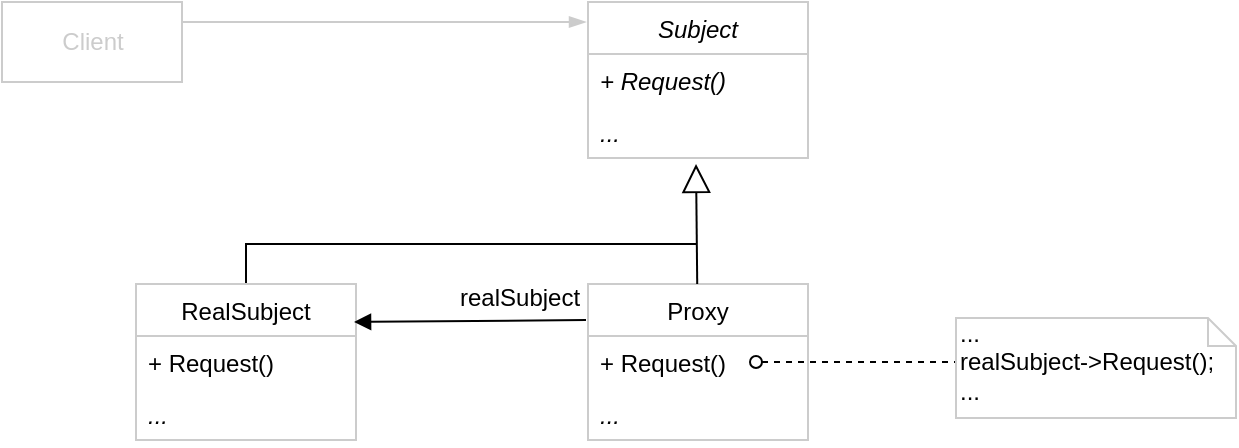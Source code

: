 <mxfile version="12.0.0" type="device" pages="1"><diagram id="FfEfzOPiLPrCD-2izosH" name="Page-1"><mxGraphModel dx="1347" dy="774" grid="1" gridSize="10" guides="1" tooltips="1" connect="1" arrows="1" fold="1" page="1" pageScale="1" pageWidth="1654" pageHeight="1169" math="0" shadow="0"><root><mxCell id="0"/><mxCell id="1" parent="0"/><mxCell id="0hK5vW5Oc93hpIxDKzZt-140" style="edgeStyle=none;rounded=0;orthogonalLoop=1;jettySize=auto;html=1;exitX=1;exitY=0.25;exitDx=0;exitDy=0;startArrow=none;startFill=0;endArrow=blockThin;endFill=1;strokeColor=#CCCCCC;" edge="1" parent="1"><mxGeometry relative="1" as="geometry"><mxPoint x="263" y="249" as="sourcePoint"/><mxPoint x="465" y="249" as="targetPoint"/></mxGeometry></mxCell><mxCell id="0hK5vW5Oc93hpIxDKzZt-121" value="&lt;font color=&quot;#cccccc&quot;&gt;Client&lt;/font&gt;" style="html=1;strokeColor=#CCCCCC;" vertex="1" parent="1"><mxGeometry x="173" y="239" width="90" height="40" as="geometry"/></mxCell><mxCell id="0hK5vW5Oc93hpIxDKzZt-122" value="Subject" style="swimlane;fontStyle=2;childLayout=stackLayout;horizontal=1;startSize=26;fillColor=none;horizontalStack=0;resizeParent=1;resizeParentMax=0;resizeLast=0;collapsible=1;marginBottom=0;strokeColor=#CCCCCC;" vertex="1" parent="1"><mxGeometry x="466" y="239" width="110" height="78" as="geometry"/></mxCell><mxCell id="0hK5vW5Oc93hpIxDKzZt-123" value="+ Request()" style="text;strokeColor=none;fillColor=none;align=left;verticalAlign=top;spacingLeft=4;spacingRight=4;overflow=hidden;rotatable=0;points=[[0,0.5],[1,0.5]];portConstraint=eastwest;fontStyle=2" vertex="1" parent="0hK5vW5Oc93hpIxDKzZt-122"><mxGeometry y="26" width="110" height="26" as="geometry"/></mxCell><mxCell id="0hK5vW5Oc93hpIxDKzZt-126" value="..." style="text;strokeColor=none;fillColor=none;align=left;verticalAlign=top;spacingLeft=4;spacingRight=4;overflow=hidden;rotatable=0;points=[[0,0.5],[1,0.5]];portConstraint=eastwest;fontStyle=2" vertex="1" parent="0hK5vW5Oc93hpIxDKzZt-122"><mxGeometry y="52" width="110" height="26" as="geometry"/></mxCell><mxCell id="0hK5vW5Oc93hpIxDKzZt-127" value="Proxy" style="swimlane;fontStyle=0;childLayout=stackLayout;horizontal=1;startSize=26;fillColor=none;horizontalStack=0;resizeParent=1;resizeParentMax=0;resizeLast=0;collapsible=1;marginBottom=0;strokeColor=#CCCCCC;" vertex="1" parent="1"><mxGeometry x="466" y="380" width="110" height="78" as="geometry"/></mxCell><mxCell id="0hK5vW5Oc93hpIxDKzZt-128" value="+ Request()" style="text;strokeColor=none;fillColor=none;align=left;verticalAlign=top;spacingLeft=4;spacingRight=4;overflow=hidden;rotatable=0;points=[[0,0.5],[1,0.5]];portConstraint=eastwest;fontStyle=0" vertex="1" parent="0hK5vW5Oc93hpIxDKzZt-127"><mxGeometry y="26" width="110" height="26" as="geometry"/></mxCell><mxCell id="0hK5vW5Oc93hpIxDKzZt-129" value="..." style="text;strokeColor=none;fillColor=none;align=left;verticalAlign=top;spacingLeft=4;spacingRight=4;overflow=hidden;rotatable=0;points=[[0,0.5],[1,0.5]];portConstraint=eastwest;fontStyle=2" vertex="1" parent="0hK5vW5Oc93hpIxDKzZt-127"><mxGeometry y="52" width="110" height="26" as="geometry"/></mxCell><mxCell id="0hK5vW5Oc93hpIxDKzZt-139" style="edgeStyle=none;rounded=0;orthogonalLoop=1;jettySize=auto;html=1;exitX=0.5;exitY=0;exitDx=0;exitDy=0;startArrow=none;startFill=0;endArrow=none;endFill=0;" edge="1" parent="1" source="0hK5vW5Oc93hpIxDKzZt-130"><mxGeometry relative="1" as="geometry"><mxPoint x="520" y="360" as="targetPoint"/><Array as="points"><mxPoint x="295" y="360"/></Array></mxGeometry></mxCell><mxCell id="0hK5vW5Oc93hpIxDKzZt-130" value="RealSubject" style="swimlane;fontStyle=0;childLayout=stackLayout;horizontal=1;startSize=26;fillColor=none;horizontalStack=0;resizeParent=1;resizeParentMax=0;resizeLast=0;collapsible=1;marginBottom=0;strokeColor=#CCCCCC;" vertex="1" parent="1"><mxGeometry x="240" y="380" width="110" height="78" as="geometry"/></mxCell><mxCell id="0hK5vW5Oc93hpIxDKzZt-131" value="+ Request()" style="text;strokeColor=none;fillColor=none;align=left;verticalAlign=top;spacingLeft=4;spacingRight=4;overflow=hidden;rotatable=0;points=[[0,0.5],[1,0.5]];portConstraint=eastwest;fontStyle=0" vertex="1" parent="0hK5vW5Oc93hpIxDKzZt-130"><mxGeometry y="26" width="110" height="26" as="geometry"/></mxCell><mxCell id="0hK5vW5Oc93hpIxDKzZt-132" value="..." style="text;strokeColor=none;fillColor=none;align=left;verticalAlign=top;spacingLeft=4;spacingRight=4;overflow=hidden;rotatable=0;points=[[0,0.5],[1,0.5]];portConstraint=eastwest;fontStyle=2" vertex="1" parent="0hK5vW5Oc93hpIxDKzZt-130"><mxGeometry y="52" width="110" height="26" as="geometry"/></mxCell><mxCell id="0hK5vW5Oc93hpIxDKzZt-133" value="" style="endArrow=none;startArrow=block;endFill=0;startFill=1;html=1;exitX=0.973;exitY=-0.077;exitDx=0;exitDy=0;exitPerimeter=0;" edge="1" parent="1"><mxGeometry width="160" relative="1" as="geometry"><mxPoint x="349.03" y="398.998" as="sourcePoint"/><mxPoint x="465" y="398" as="targetPoint"/></mxGeometry></mxCell><mxCell id="0hK5vW5Oc93hpIxDKzZt-134" value="realSubject" style="text;html=1;resizable=0;points=[];autosize=1;align=left;verticalAlign=top;spacingTop=-4;" vertex="1" parent="1"><mxGeometry x="400" y="377" width="80" height="20" as="geometry"/></mxCell><mxCell id="0hK5vW5Oc93hpIxDKzZt-135" value="" style="endArrow=none;dashed=1;endFill=0;endSize=12;html=1;startArrow=oval;startFill=0;" edge="1" parent="1"><mxGeometry width="160" relative="1" as="geometry"><mxPoint x="550" y="419" as="sourcePoint"/><mxPoint x="650" y="419" as="targetPoint"/></mxGeometry></mxCell><mxCell id="0hK5vW5Oc93hpIxDKzZt-136" value="...&lt;br&gt;realSubject-&amp;gt;Request();&lt;br&gt;..." style="shape=note;whiteSpace=wrap;html=1;size=14;verticalAlign=top;align=left;spacingTop=-6;strokeColor=#CCCCCC;" vertex="1" parent="1"><mxGeometry x="650" y="397" width="140" height="50" as="geometry"/></mxCell><mxCell id="0hK5vW5Oc93hpIxDKzZt-138" value="" style="endArrow=block;endFill=0;endSize=12;html=1;entryX=0.491;entryY=1.115;entryDx=0;entryDy=0;entryPerimeter=0;" edge="1" parent="1" source="0hK5vW5Oc93hpIxDKzZt-127" target="0hK5vW5Oc93hpIxDKzZt-126"><mxGeometry width="160" relative="1" as="geometry"><mxPoint x="170" y="480" as="sourcePoint"/><mxPoint x="330" y="480" as="targetPoint"/></mxGeometry></mxCell></root></mxGraphModel></diagram></mxfile>